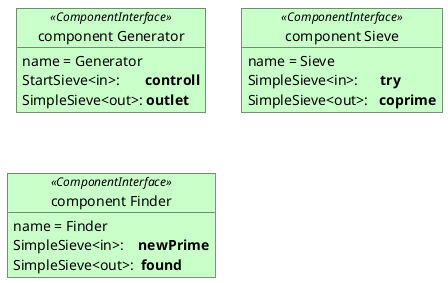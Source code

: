 @startuml

skinparam object {
BackgroundColor #Technology
}

' component Generator : Component {
'   port StartSieve<in>:controll;
'   port SimpleSieve<out>:outlet;
' }
object "component Generator" as Generator <<ComponentInterface>> {
   name = Generator
   StartSieve<in>:       **controll**
   SimpleSieve<out>: **outlet**
}


' component Sieve(onPrime:int) : Component {
'   port SimpleSieve<in>:try;
'   port SimpleSieve<out>:coprime;
' }
object "component Sieve"  as Sieve <<ComponentInterface>> {
   name = Sieve
   SimpleSieve<in>:      **try**
   SimpleSieve<out>:   **coprime**

}


' component Finder : Component {
'   port SimpleSieve<in>:newPrime;
'   port SimpleSieve<out>:found;
' }
object "component Finder" as Finder <<ComponentInterface>> {
   name = Finder
   SimpleSieve<in>:    **newPrime**
   SimpleSieve<out>:  **found**
}

@enduml
